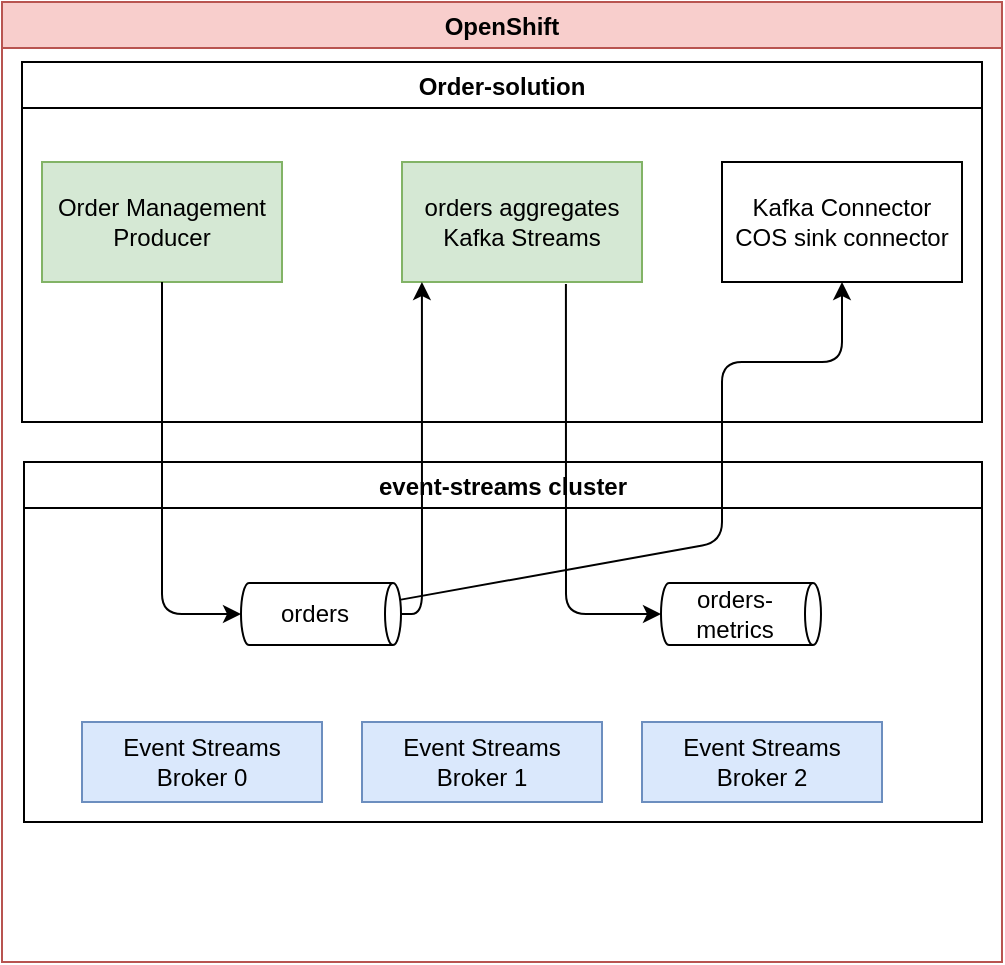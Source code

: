 <mxfile>
    <diagram id="rFmOCMcaIkLP6CqxaiLA" name="Page-1">
        <mxGraphModel dx="527" dy="520" grid="1" gridSize="10" guides="1" tooltips="1" connect="1" arrows="1" fold="1" page="1" pageScale="1" pageWidth="850" pageHeight="1100" math="0" shadow="0">
            <root>
                <mxCell id="0"/>
                <mxCell id="1" parent="0"/>
                <mxCell id="2" value="OpenShift" style="swimlane;fillColor=#f8cecc;strokeColor=#b85450;" vertex="1" parent="1">
                    <mxGeometry x="20" y="10" width="500" height="480" as="geometry"/>
                </mxCell>
                <mxCell id="3" value="Order-solution" style="swimlane;" vertex="1" parent="2">
                    <mxGeometry x="10" y="30" width="480" height="180" as="geometry"/>
                </mxCell>
                <mxCell id="4" value="Order Management Producer" style="rounded=0;whiteSpace=wrap;html=1;fillColor=#d5e8d4;strokeColor=#82b366;" vertex="1" parent="3">
                    <mxGeometry x="10" y="50" width="120" height="60" as="geometry"/>
                </mxCell>
                <mxCell id="5" value="orders aggregates Kafka Streams" style="rounded=0;whiteSpace=wrap;html=1;fillColor=#d5e8d4;strokeColor=#82b366;" vertex="1" parent="3">
                    <mxGeometry x="190" y="50" width="120" height="60" as="geometry"/>
                </mxCell>
                <mxCell id="18" value="Kafka Connector&lt;br&gt;COS sink connector" style="rounded=0;whiteSpace=wrap;html=1;" vertex="1" parent="3">
                    <mxGeometry x="350" y="50" width="120" height="60" as="geometry"/>
                </mxCell>
                <mxCell id="10" value="event-streams cluster" style="swimlane;verticalAlign=middle;textDirection=ltr;horizontal=1;" vertex="1" parent="2">
                    <mxGeometry x="11" y="230" width="479" height="180" as="geometry">
                        <mxRectangle x="11" y="320" width="160" height="23" as="alternateBounds"/>
                    </mxGeometry>
                </mxCell>
                <mxCell id="12" value="Event Streams&lt;br&gt;Broker 0" style="rounded=0;whiteSpace=wrap;html=1;fillColor=#dae8fc;strokeColor=#6c8ebf;" vertex="1" parent="10">
                    <mxGeometry x="29" y="130" width="120" height="40" as="geometry"/>
                </mxCell>
                <mxCell id="13" value="Event Streams&lt;br&gt;Broker 1" style="rounded=0;whiteSpace=wrap;html=1;fillColor=#dae8fc;strokeColor=#6c8ebf;" vertex="1" parent="10">
                    <mxGeometry x="169" y="130" width="120" height="40" as="geometry"/>
                </mxCell>
                <mxCell id="14" value="Event Streams&lt;br&gt;Broker 2" style="rounded=0;whiteSpace=wrap;html=1;fillColor=#dae8fc;strokeColor=#6c8ebf;" vertex="1" parent="10">
                    <mxGeometry x="309" y="130" width="120" height="40" as="geometry"/>
                </mxCell>
                <mxCell id="19" value="orders" style="shape=cylinder3;whiteSpace=wrap;html=1;boundedLbl=1;backgroundOutline=1;size=4;rotation=90;align=center;horizontal=0;" vertex="1" parent="10">
                    <mxGeometry x="133" y="36" width="31" height="80" as="geometry"/>
                </mxCell>
                <mxCell id="20" value="orders-metrics" style="shape=cylinder3;whiteSpace=wrap;html=1;boundedLbl=1;backgroundOutline=1;size=4;rotation=90;align=center;horizontal=0;" vertex="1" parent="10">
                    <mxGeometry x="343" y="36" width="31" height="80" as="geometry"/>
                </mxCell>
                <mxCell id="21" style="edgeStyle=orthogonalEdgeStyle;html=1;entryX=0.5;entryY=1;entryDx=0;entryDy=0;entryPerimeter=0;" edge="1" parent="2" source="4" target="19">
                    <mxGeometry relative="1" as="geometry"/>
                </mxCell>
                <mxCell id="23" style="edgeStyle=orthogonalEdgeStyle;html=1;entryX=0.083;entryY=1;entryDx=0;entryDy=0;entryPerimeter=0;" edge="1" parent="2" source="19" target="5">
                    <mxGeometry relative="1" as="geometry"/>
                </mxCell>
                <mxCell id="24" style="edgeStyle=orthogonalEdgeStyle;html=1;entryX=0.5;entryY=1;entryDx=0;entryDy=0;entryPerimeter=0;exitX=0.683;exitY=1.017;exitDx=0;exitDy=0;exitPerimeter=0;" edge="1" parent="2" source="5" target="20">
                    <mxGeometry relative="1" as="geometry"/>
                </mxCell>
                <mxCell id="25" style="edgeStyle=orthogonalEdgeStyle;html=1;entryX=0.5;entryY=1;entryDx=0;entryDy=0;" edge="1" parent="2" source="19" target="18">
                    <mxGeometry relative="1" as="geometry">
                        <Array as="points">
                            <mxPoint x="360" y="270"/>
                            <mxPoint x="360" y="180"/>
                            <mxPoint x="420" y="180"/>
                        </Array>
                    </mxGeometry>
                </mxCell>
            </root>
        </mxGraphModel>
    </diagram>
</mxfile>